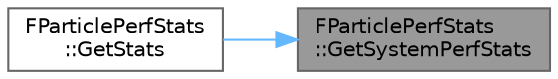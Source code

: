 digraph "FParticlePerfStats::GetSystemPerfStats"
{
 // INTERACTIVE_SVG=YES
 // LATEX_PDF_SIZE
  bgcolor="transparent";
  edge [fontname=Helvetica,fontsize=10,labelfontname=Helvetica,labelfontsize=10];
  node [fontname=Helvetica,fontsize=10,shape=box,height=0.2,width=0.4];
  rankdir="RL";
  Node1 [id="Node000001",label="FParticlePerfStats\l::GetSystemPerfStats",height=0.2,width=0.4,color="gray40", fillcolor="grey60", style="filled", fontcolor="black",tooltip=" "];
  Node1 -> Node2 [id="edge1_Node000001_Node000002",dir="back",color="steelblue1",style="solid",tooltip=" "];
  Node2 [id="Node000002",label="FParticlePerfStats\l::GetStats",height=0.2,width=0.4,color="grey40", fillcolor="white", style="filled",URL="$d1/d62/structFParticlePerfStats.html#a6e09d7b819a8c35ade67ce8edc3945cd",tooltip=" "];
}
